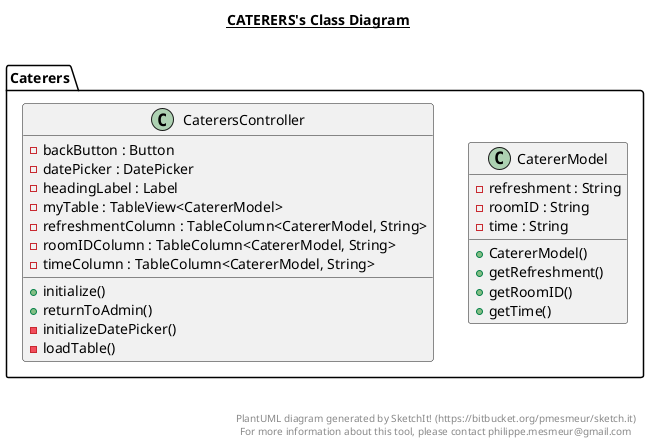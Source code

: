 @startuml

title __CATERERS's Class Diagram__\n

  namespace Caterers {
    class Caterers.CatererModel {
        - refreshment : String
        - roomID : String
        - time : String
        + CatererModel()
        + getRefreshment()
        + getRoomID()
        + getTime()
    }
  }
  

  namespace Caterers {
    class Caterers.CaterersController {
        - backButton : Button
        - datePicker : DatePicker
        - headingLabel : Label
        - myTable : TableView<CatererModel>
        - refreshmentColumn : TableColumn<CatererModel, String>
        - roomIDColumn : TableColumn<CatererModel, String>
        - timeColumn : TableColumn<CatererModel, String>
        + initialize()
        + returnToAdmin()
        - initializeDatePicker()
        - loadTable()
    }
  }
  



right footer


PlantUML diagram generated by SketchIt! (https://bitbucket.org/pmesmeur/sketch.it)
For more information about this tool, please contact philippe.mesmeur@gmail.com
endfooter

@enduml
